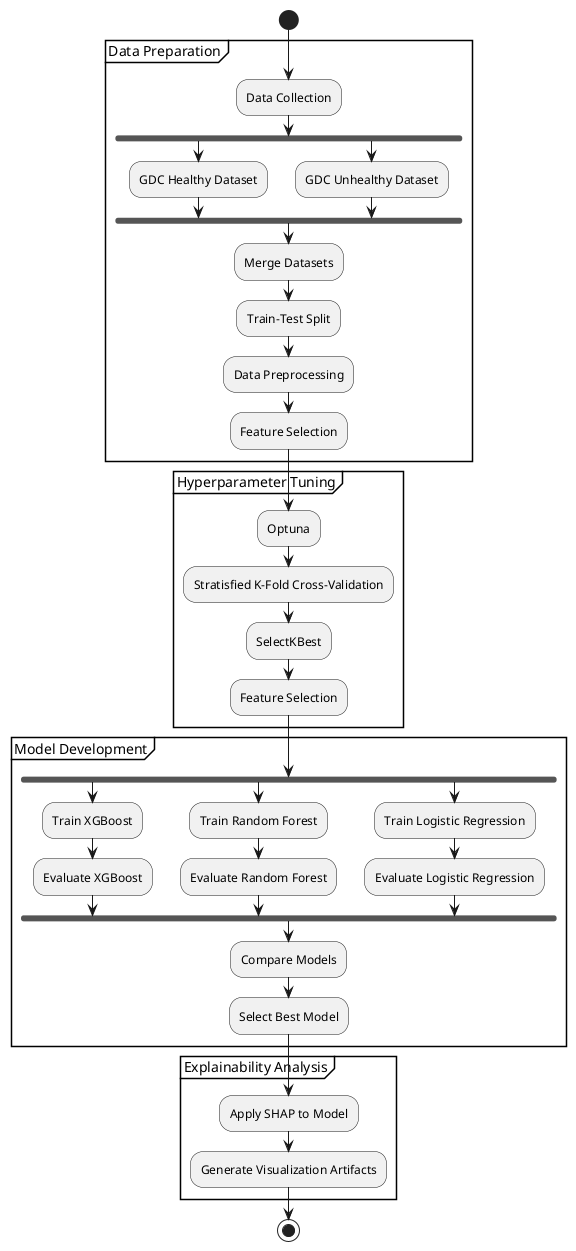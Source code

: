 @startuml Workflow

start

partition "Data Preparation" {
    :Data Collection;

    fork
        :GDC Healthy Dataset;
    fork again
        :GDC Unhealthy Dataset;
    end fork

    :Merge Datasets;
    :Train-Test Split;
    :Data Preprocessing;
    :Feature Selection;
}

partition "Hyperparameter Tuning" {
    :Optuna;
    :Stratisfied K-Fold Cross-Validation;
    :SelectKBest;
    :Feature Selection;
}

partition "Model Development" {
    fork
        :Train XGBoost;
        :Evaluate XGBoost;
    fork again
        :Train Random Forest;
        :Evaluate Random Forest;
    fork again
        :Train Logistic Regression;
        :Evaluate Logistic Regression;
    end fork

    :Compare Models;
    :Select Best Model;
}

partition "Explainability Analysis" {
    :Apply SHAP to Model;

    :Generate Visualization Artifacts;
}

stop

@enduml